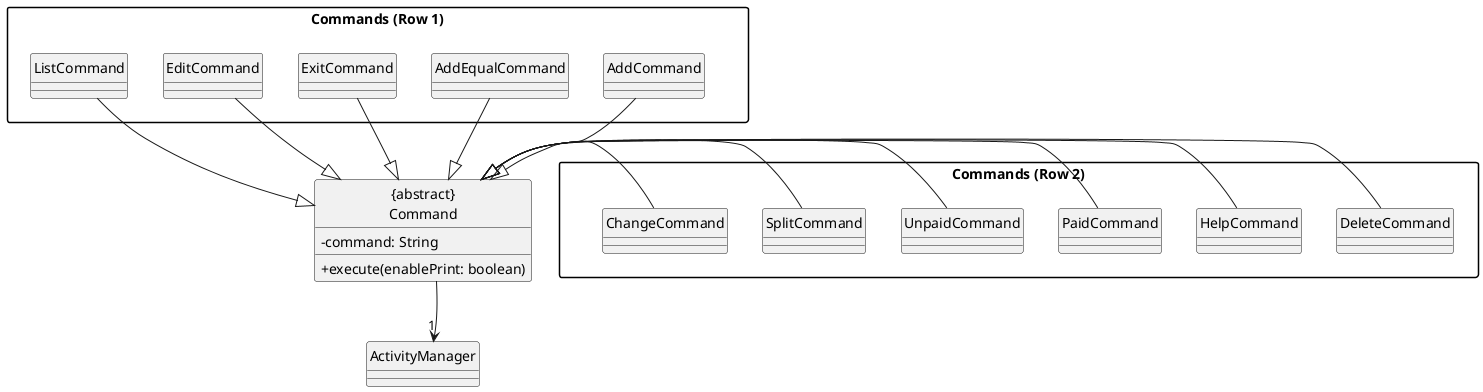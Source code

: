 @startuml
skinparam classAttributeIconSize 0
skinparam packageStyle rectangle
hide circle
top to bottom direction

' Row 1
package "Commands (Row 1)" as Row1 {
  class AddCommand
  class AddEqualCommand
  class ExitCommand
  class EditCommand
  class ListCommand
}

' Row 2
package "Commands (Row 2)" as Row2 {
  class DeleteCommand
  class HelpCommand
  class PaidCommand
  class UnpaidCommand
  class SplitCommand
  class ChangeCommand
}

' Abstract Command class
class "{abstract}\nCommand" {
    -command: String
    +execute(enablePrint: boolean)
}

' ActivityManager at the very bottom
class ActivityManager

' Force vertical ordering with hidden arrows
Row1 -[hidden]-> Row2
Row2 -[hidden]-> "{abstract}\nCommand"
"{abstract}\nCommand" -[hidden]-> ActivityManager

' Inheritance relationships
AddCommand -|> "{abstract}\nCommand"
AddEqualCommand -|> "{abstract}\nCommand"
ExitCommand -|> "{abstract}\nCommand"
EditCommand -|> "{abstract}\nCommand"
ListCommand -|> "{abstract}\nCommand"
DeleteCommand -|> "{abstract}\nCommand"
HelpCommand -|> "{abstract}\nCommand"
PaidCommand -|> "{abstract}\nCommand"
UnpaidCommand -|> "{abstract}\nCommand"
SplitCommand -|> "{abstract}\nCommand"
ChangeCommand -|> "{abstract}\nCommand"

' Connect abstract Command to ActivityManager
"{abstract}\nCommand" --> "1" ActivityManager

@enduml
